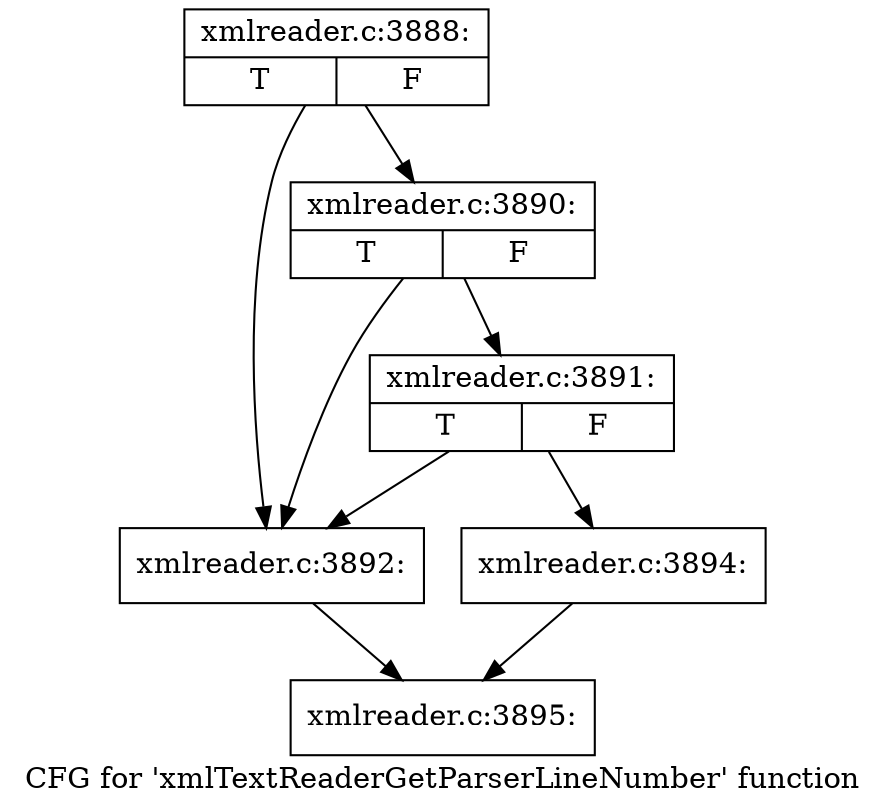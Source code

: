 digraph "CFG for 'xmlTextReaderGetParserLineNumber' function" {
	label="CFG for 'xmlTextReaderGetParserLineNumber' function";

	Node0x475e990 [shape=record,label="{xmlreader.c:3888:|{<s0>T|<s1>F}}"];
	Node0x475e990 -> Node0x475e7a0;
	Node0x475e990 -> Node0x475e8c0;
	Node0x475e8c0 [shape=record,label="{xmlreader.c:3890:|{<s0>T|<s1>F}}"];
	Node0x475e8c0 -> Node0x475e7a0;
	Node0x475e8c0 -> Node0x475e840;
	Node0x475e840 [shape=record,label="{xmlreader.c:3891:|{<s0>T|<s1>F}}"];
	Node0x475e840 -> Node0x475e7a0;
	Node0x475e840 -> Node0x475e7f0;
	Node0x475e7a0 [shape=record,label="{xmlreader.c:3892:}"];
	Node0x475e7a0 -> Node0x475ecc0;
	Node0x475e7f0 [shape=record,label="{xmlreader.c:3894:}"];
	Node0x475e7f0 -> Node0x475ecc0;
	Node0x475ecc0 [shape=record,label="{xmlreader.c:3895:}"];
}
